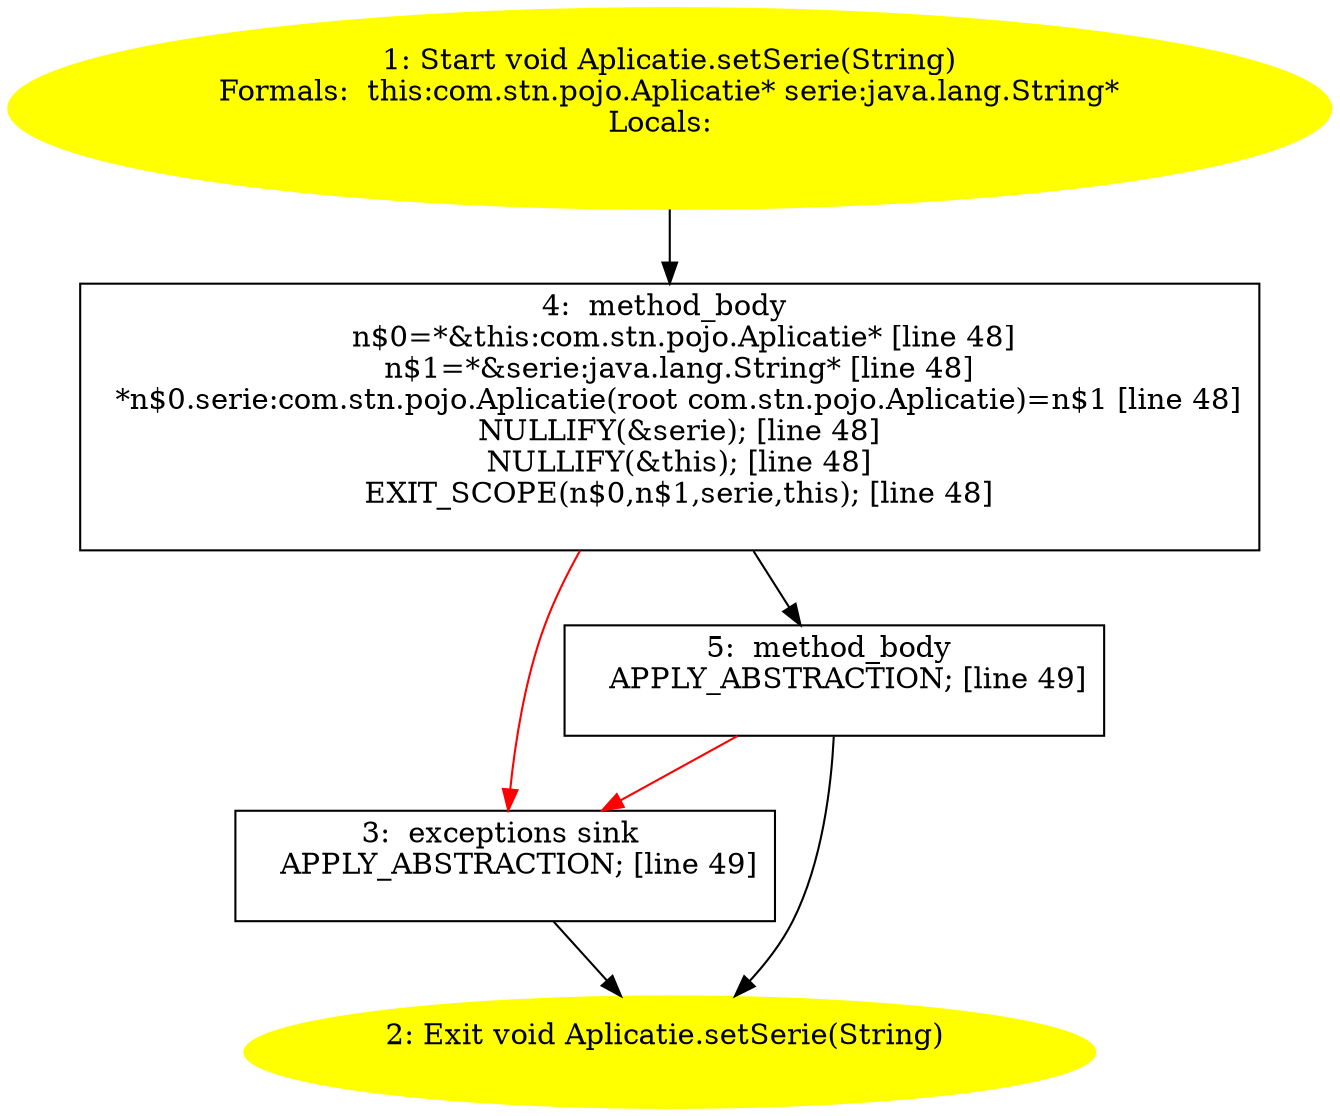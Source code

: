 /* @generated */
digraph cfg {
"com.stn.pojo.Aplicatie.setSerie(java.lang.String):void.ae973908ab457b84602b2027a189a583_1" [label="1: Start void Aplicatie.setSerie(String)\nFormals:  this:com.stn.pojo.Aplicatie* serie:java.lang.String*\nLocals:  \n  " color=yellow style=filled]
	

	 "com.stn.pojo.Aplicatie.setSerie(java.lang.String):void.ae973908ab457b84602b2027a189a583_1" -> "com.stn.pojo.Aplicatie.setSerie(java.lang.String):void.ae973908ab457b84602b2027a189a583_4" ;
"com.stn.pojo.Aplicatie.setSerie(java.lang.String):void.ae973908ab457b84602b2027a189a583_2" [label="2: Exit void Aplicatie.setSerie(String) \n  " color=yellow style=filled]
	

"com.stn.pojo.Aplicatie.setSerie(java.lang.String):void.ae973908ab457b84602b2027a189a583_3" [label="3:  exceptions sink \n   APPLY_ABSTRACTION; [line 49]\n " shape="box"]
	

	 "com.stn.pojo.Aplicatie.setSerie(java.lang.String):void.ae973908ab457b84602b2027a189a583_3" -> "com.stn.pojo.Aplicatie.setSerie(java.lang.String):void.ae973908ab457b84602b2027a189a583_2" ;
"com.stn.pojo.Aplicatie.setSerie(java.lang.String):void.ae973908ab457b84602b2027a189a583_4" [label="4:  method_body \n   n$0=*&this:com.stn.pojo.Aplicatie* [line 48]\n  n$1=*&serie:java.lang.String* [line 48]\n  *n$0.serie:com.stn.pojo.Aplicatie(root com.stn.pojo.Aplicatie)=n$1 [line 48]\n  NULLIFY(&serie); [line 48]\n  NULLIFY(&this); [line 48]\n  EXIT_SCOPE(n$0,n$1,serie,this); [line 48]\n " shape="box"]
	

	 "com.stn.pojo.Aplicatie.setSerie(java.lang.String):void.ae973908ab457b84602b2027a189a583_4" -> "com.stn.pojo.Aplicatie.setSerie(java.lang.String):void.ae973908ab457b84602b2027a189a583_5" ;
	 "com.stn.pojo.Aplicatie.setSerie(java.lang.String):void.ae973908ab457b84602b2027a189a583_4" -> "com.stn.pojo.Aplicatie.setSerie(java.lang.String):void.ae973908ab457b84602b2027a189a583_3" [color="red" ];
"com.stn.pojo.Aplicatie.setSerie(java.lang.String):void.ae973908ab457b84602b2027a189a583_5" [label="5:  method_body \n   APPLY_ABSTRACTION; [line 49]\n " shape="box"]
	

	 "com.stn.pojo.Aplicatie.setSerie(java.lang.String):void.ae973908ab457b84602b2027a189a583_5" -> "com.stn.pojo.Aplicatie.setSerie(java.lang.String):void.ae973908ab457b84602b2027a189a583_2" ;
	 "com.stn.pojo.Aplicatie.setSerie(java.lang.String):void.ae973908ab457b84602b2027a189a583_5" -> "com.stn.pojo.Aplicatie.setSerie(java.lang.String):void.ae973908ab457b84602b2027a189a583_3" [color="red" ];
}
